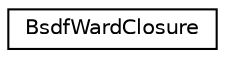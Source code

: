 digraph G
{
  edge [fontname="Helvetica",fontsize="10",labelfontname="Helvetica",labelfontsize="10"];
  node [fontname="Helvetica",fontsize="10",shape=record];
  rankdir=LR;
  Node1 [label="BsdfWardClosure",height=0.2,width=0.4,color="black", fillcolor="white", style="filled",URL="$d6/da5/structBsdfWardClosure.html"];
}
